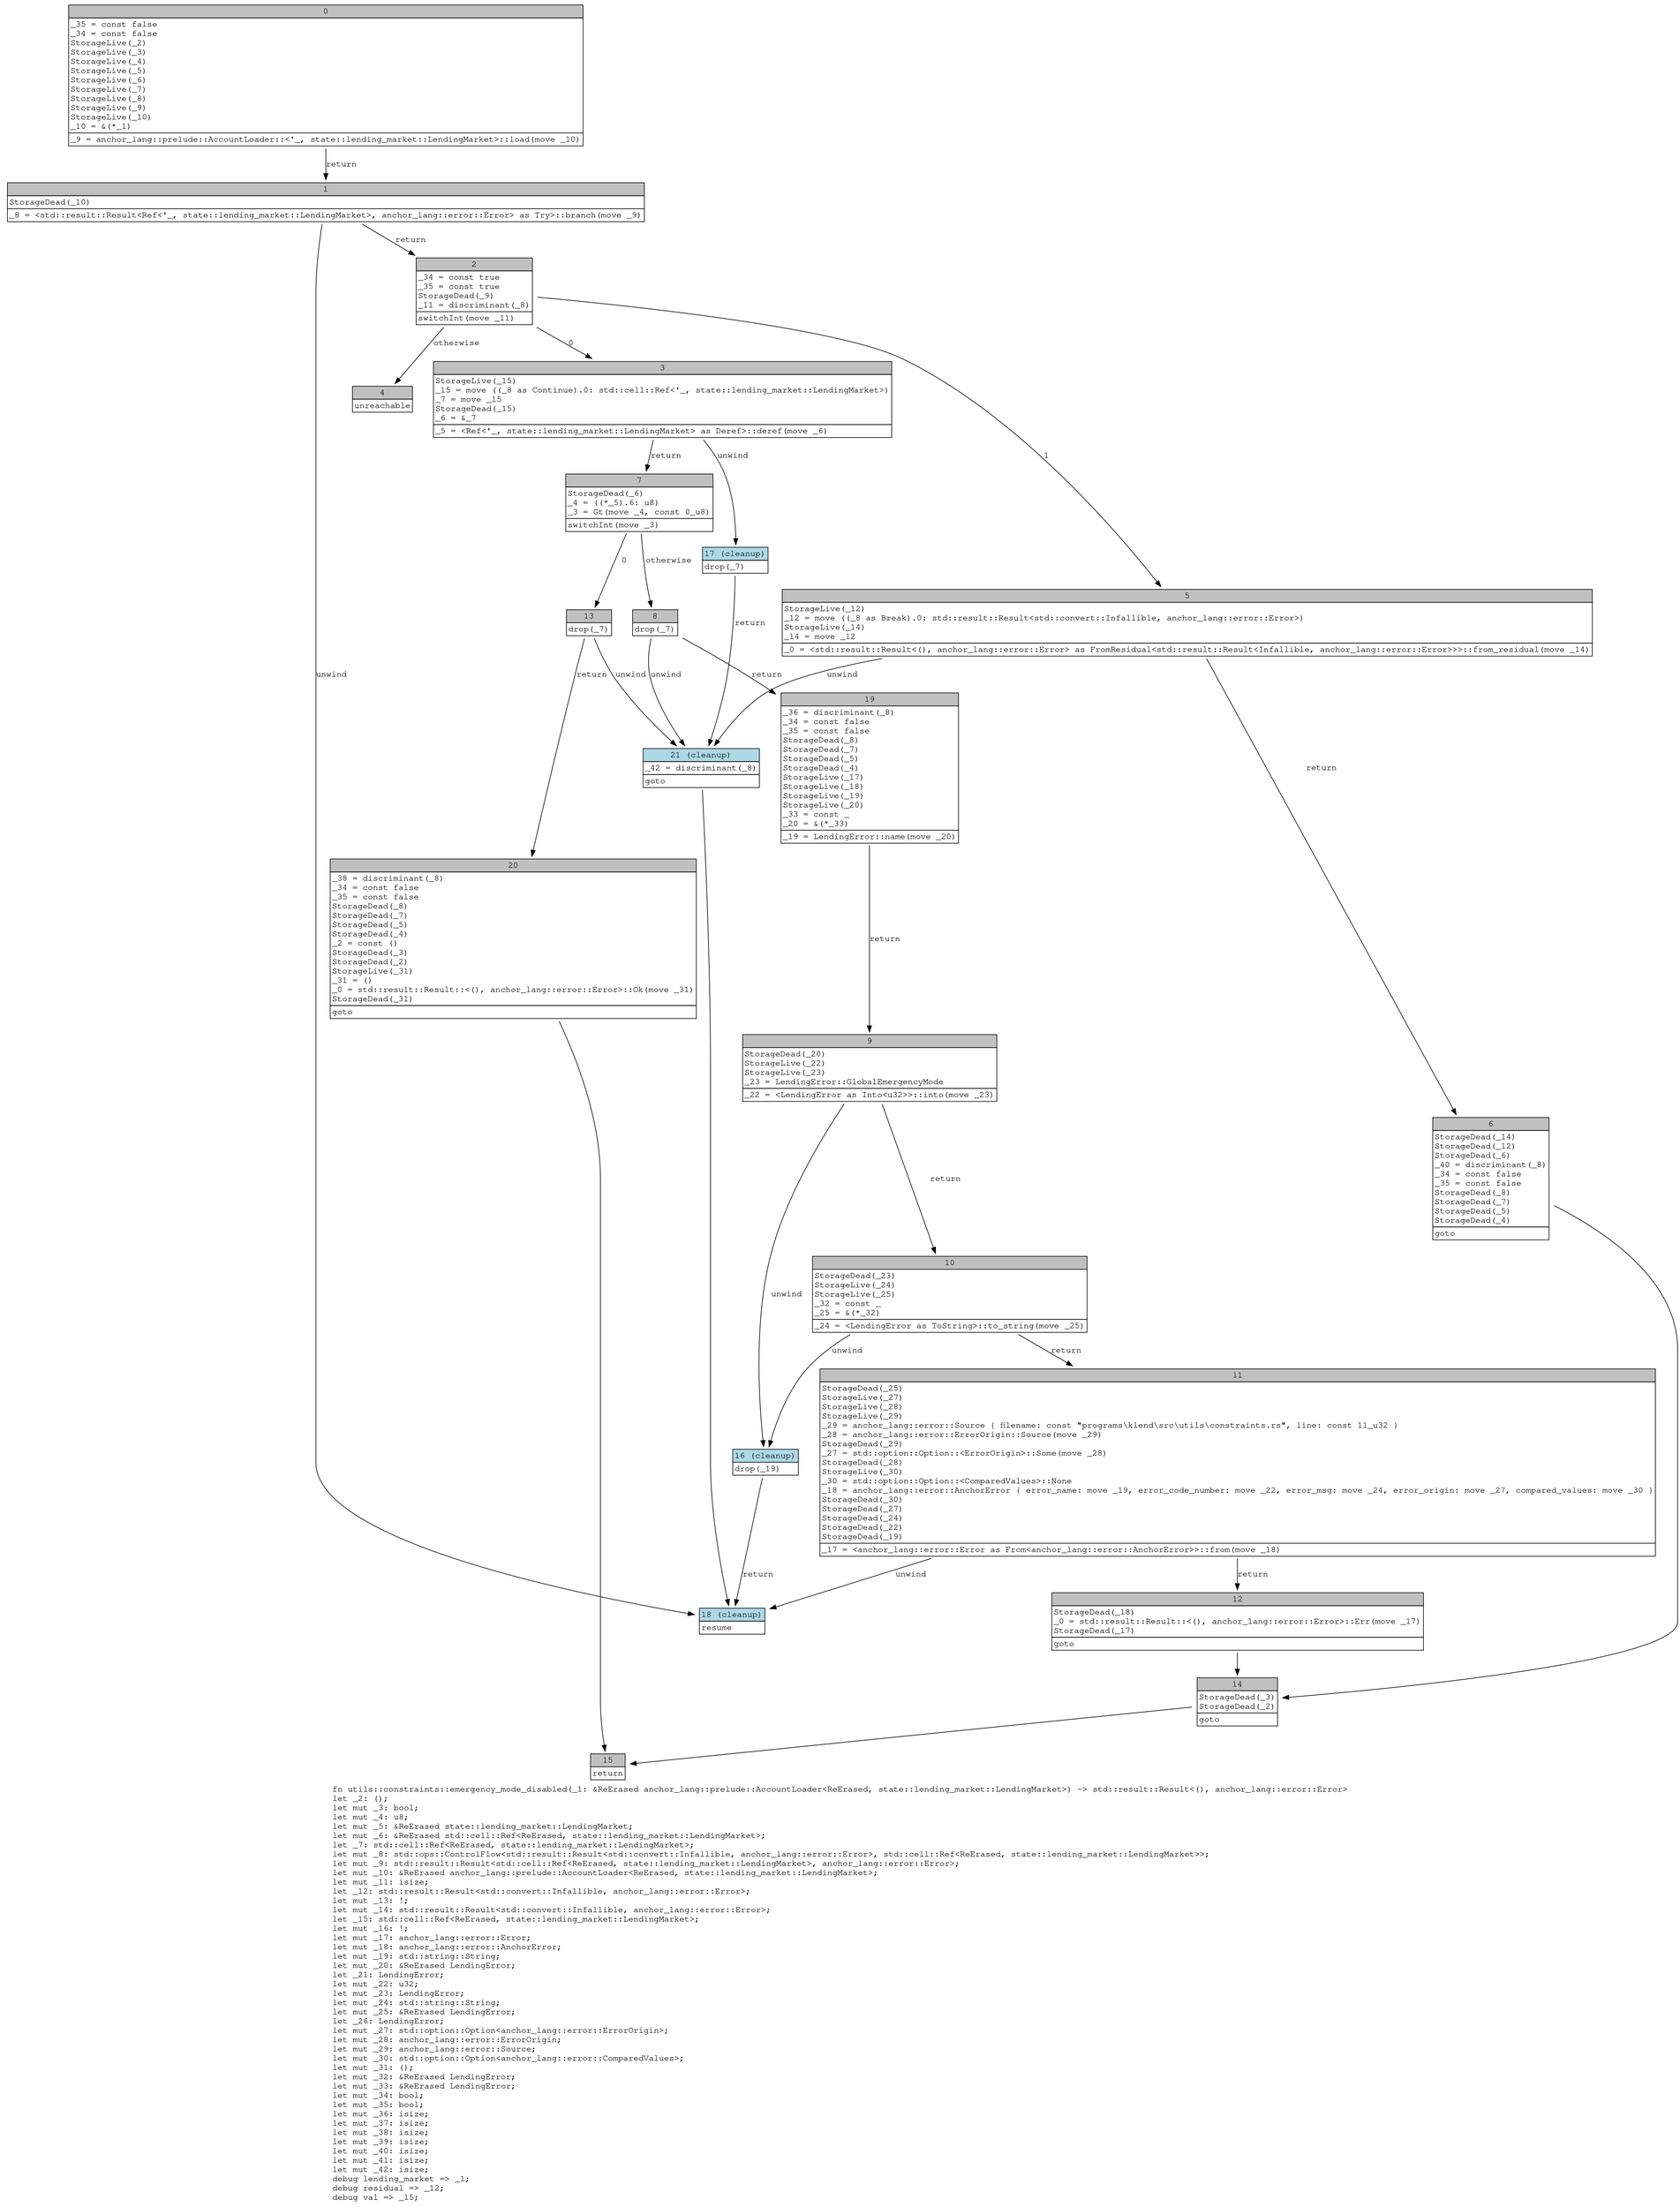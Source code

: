 digraph Mir_0_2234 {
    graph [fontname="Courier, monospace"];
    node [fontname="Courier, monospace"];
    edge [fontname="Courier, monospace"];
    label=<fn utils::constraints::emergency_mode_disabled(_1: &amp;ReErased anchor_lang::prelude::AccountLoader&lt;ReErased, state::lending_market::LendingMarket&gt;) -&gt; std::result::Result&lt;(), anchor_lang::error::Error&gt;<br align="left"/>let _2: ();<br align="left"/>let mut _3: bool;<br align="left"/>let mut _4: u8;<br align="left"/>let mut _5: &amp;ReErased state::lending_market::LendingMarket;<br align="left"/>let mut _6: &amp;ReErased std::cell::Ref&lt;ReErased, state::lending_market::LendingMarket&gt;;<br align="left"/>let _7: std::cell::Ref&lt;ReErased, state::lending_market::LendingMarket&gt;;<br align="left"/>let mut _8: std::ops::ControlFlow&lt;std::result::Result&lt;std::convert::Infallible, anchor_lang::error::Error&gt;, std::cell::Ref&lt;ReErased, state::lending_market::LendingMarket&gt;&gt;;<br align="left"/>let mut _9: std::result::Result&lt;std::cell::Ref&lt;ReErased, state::lending_market::LendingMarket&gt;, anchor_lang::error::Error&gt;;<br align="left"/>let mut _10: &amp;ReErased anchor_lang::prelude::AccountLoader&lt;ReErased, state::lending_market::LendingMarket&gt;;<br align="left"/>let mut _11: isize;<br align="left"/>let _12: std::result::Result&lt;std::convert::Infallible, anchor_lang::error::Error&gt;;<br align="left"/>let mut _13: !;<br align="left"/>let mut _14: std::result::Result&lt;std::convert::Infallible, anchor_lang::error::Error&gt;;<br align="left"/>let _15: std::cell::Ref&lt;ReErased, state::lending_market::LendingMarket&gt;;<br align="left"/>let mut _16: !;<br align="left"/>let mut _17: anchor_lang::error::Error;<br align="left"/>let mut _18: anchor_lang::error::AnchorError;<br align="left"/>let mut _19: std::string::String;<br align="left"/>let mut _20: &amp;ReErased LendingError;<br align="left"/>let _21: LendingError;<br align="left"/>let mut _22: u32;<br align="left"/>let mut _23: LendingError;<br align="left"/>let mut _24: std::string::String;<br align="left"/>let mut _25: &amp;ReErased LendingError;<br align="left"/>let _26: LendingError;<br align="left"/>let mut _27: std::option::Option&lt;anchor_lang::error::ErrorOrigin&gt;;<br align="left"/>let mut _28: anchor_lang::error::ErrorOrigin;<br align="left"/>let mut _29: anchor_lang::error::Source;<br align="left"/>let mut _30: std::option::Option&lt;anchor_lang::error::ComparedValues&gt;;<br align="left"/>let mut _31: ();<br align="left"/>let mut _32: &amp;ReErased LendingError;<br align="left"/>let mut _33: &amp;ReErased LendingError;<br align="left"/>let mut _34: bool;<br align="left"/>let mut _35: bool;<br align="left"/>let mut _36: isize;<br align="left"/>let mut _37: isize;<br align="left"/>let mut _38: isize;<br align="left"/>let mut _39: isize;<br align="left"/>let mut _40: isize;<br align="left"/>let mut _41: isize;<br align="left"/>let mut _42: isize;<br align="left"/>debug lending_market =&gt; _1;<br align="left"/>debug residual =&gt; _12;<br align="left"/>debug val =&gt; _15;<br align="left"/>>;
    bb0__0_2234 [shape="none", label=<<table border="0" cellborder="1" cellspacing="0"><tr><td bgcolor="gray" align="center" colspan="1">0</td></tr><tr><td align="left" balign="left">_35 = const false<br/>_34 = const false<br/>StorageLive(_2)<br/>StorageLive(_3)<br/>StorageLive(_4)<br/>StorageLive(_5)<br/>StorageLive(_6)<br/>StorageLive(_7)<br/>StorageLive(_8)<br/>StorageLive(_9)<br/>StorageLive(_10)<br/>_10 = &amp;(*_1)<br/></td></tr><tr><td align="left">_9 = anchor_lang::prelude::AccountLoader::&lt;'_, state::lending_market::LendingMarket&gt;::load(move _10)</td></tr></table>>];
    bb1__0_2234 [shape="none", label=<<table border="0" cellborder="1" cellspacing="0"><tr><td bgcolor="gray" align="center" colspan="1">1</td></tr><tr><td align="left" balign="left">StorageDead(_10)<br/></td></tr><tr><td align="left">_8 = &lt;std::result::Result&lt;Ref&lt;'_, state::lending_market::LendingMarket&gt;, anchor_lang::error::Error&gt; as Try&gt;::branch(move _9)</td></tr></table>>];
    bb2__0_2234 [shape="none", label=<<table border="0" cellborder="1" cellspacing="0"><tr><td bgcolor="gray" align="center" colspan="1">2</td></tr><tr><td align="left" balign="left">_34 = const true<br/>_35 = const true<br/>StorageDead(_9)<br/>_11 = discriminant(_8)<br/></td></tr><tr><td align="left">switchInt(move _11)</td></tr></table>>];
    bb3__0_2234 [shape="none", label=<<table border="0" cellborder="1" cellspacing="0"><tr><td bgcolor="gray" align="center" colspan="1">3</td></tr><tr><td align="left" balign="left">StorageLive(_15)<br/>_15 = move ((_8 as Continue).0: std::cell::Ref&lt;'_, state::lending_market::LendingMarket&gt;)<br/>_7 = move _15<br/>StorageDead(_15)<br/>_6 = &amp;_7<br/></td></tr><tr><td align="left">_5 = &lt;Ref&lt;'_, state::lending_market::LendingMarket&gt; as Deref&gt;::deref(move _6)</td></tr></table>>];
    bb4__0_2234 [shape="none", label=<<table border="0" cellborder="1" cellspacing="0"><tr><td bgcolor="gray" align="center" colspan="1">4</td></tr><tr><td align="left">unreachable</td></tr></table>>];
    bb5__0_2234 [shape="none", label=<<table border="0" cellborder="1" cellspacing="0"><tr><td bgcolor="gray" align="center" colspan="1">5</td></tr><tr><td align="left" balign="left">StorageLive(_12)<br/>_12 = move ((_8 as Break).0: std::result::Result&lt;std::convert::Infallible, anchor_lang::error::Error&gt;)<br/>StorageLive(_14)<br/>_14 = move _12<br/></td></tr><tr><td align="left">_0 = &lt;std::result::Result&lt;(), anchor_lang::error::Error&gt; as FromResidual&lt;std::result::Result&lt;Infallible, anchor_lang::error::Error&gt;&gt;&gt;::from_residual(move _14)</td></tr></table>>];
    bb6__0_2234 [shape="none", label=<<table border="0" cellborder="1" cellspacing="0"><tr><td bgcolor="gray" align="center" colspan="1">6</td></tr><tr><td align="left" balign="left">StorageDead(_14)<br/>StorageDead(_12)<br/>StorageDead(_6)<br/>_40 = discriminant(_8)<br/>_34 = const false<br/>_35 = const false<br/>StorageDead(_8)<br/>StorageDead(_7)<br/>StorageDead(_5)<br/>StorageDead(_4)<br/></td></tr><tr><td align="left">goto</td></tr></table>>];
    bb7__0_2234 [shape="none", label=<<table border="0" cellborder="1" cellspacing="0"><tr><td bgcolor="gray" align="center" colspan="1">7</td></tr><tr><td align="left" balign="left">StorageDead(_6)<br/>_4 = ((*_5).6: u8)<br/>_3 = Gt(move _4, const 0_u8)<br/></td></tr><tr><td align="left">switchInt(move _3)</td></tr></table>>];
    bb8__0_2234 [shape="none", label=<<table border="0" cellborder="1" cellspacing="0"><tr><td bgcolor="gray" align="center" colspan="1">8</td></tr><tr><td align="left">drop(_7)</td></tr></table>>];
    bb9__0_2234 [shape="none", label=<<table border="0" cellborder="1" cellspacing="0"><tr><td bgcolor="gray" align="center" colspan="1">9</td></tr><tr><td align="left" balign="left">StorageDead(_20)<br/>StorageLive(_22)<br/>StorageLive(_23)<br/>_23 = LendingError::GlobalEmergencyMode<br/></td></tr><tr><td align="left">_22 = &lt;LendingError as Into&lt;u32&gt;&gt;::into(move _23)</td></tr></table>>];
    bb10__0_2234 [shape="none", label=<<table border="0" cellborder="1" cellspacing="0"><tr><td bgcolor="gray" align="center" colspan="1">10</td></tr><tr><td align="left" balign="left">StorageDead(_23)<br/>StorageLive(_24)<br/>StorageLive(_25)<br/>_32 = const _<br/>_25 = &amp;(*_32)<br/></td></tr><tr><td align="left">_24 = &lt;LendingError as ToString&gt;::to_string(move _25)</td></tr></table>>];
    bb11__0_2234 [shape="none", label=<<table border="0" cellborder="1" cellspacing="0"><tr><td bgcolor="gray" align="center" colspan="1">11</td></tr><tr><td align="left" balign="left">StorageDead(_25)<br/>StorageLive(_27)<br/>StorageLive(_28)<br/>StorageLive(_29)<br/>_29 = anchor_lang::error::Source { filename: const &quot;programs\\klend\\src\\utils\\constraints.rs&quot;, line: const 11_u32 }<br/>_28 = anchor_lang::error::ErrorOrigin::Source(move _29)<br/>StorageDead(_29)<br/>_27 = std::option::Option::&lt;ErrorOrigin&gt;::Some(move _28)<br/>StorageDead(_28)<br/>StorageLive(_30)<br/>_30 = std::option::Option::&lt;ComparedValues&gt;::None<br/>_18 = anchor_lang::error::AnchorError { error_name: move _19, error_code_number: move _22, error_msg: move _24, error_origin: move _27, compared_values: move _30 }<br/>StorageDead(_30)<br/>StorageDead(_27)<br/>StorageDead(_24)<br/>StorageDead(_22)<br/>StorageDead(_19)<br/></td></tr><tr><td align="left">_17 = &lt;anchor_lang::error::Error as From&lt;anchor_lang::error::AnchorError&gt;&gt;::from(move _18)</td></tr></table>>];
    bb12__0_2234 [shape="none", label=<<table border="0" cellborder="1" cellspacing="0"><tr><td bgcolor="gray" align="center" colspan="1">12</td></tr><tr><td align="left" balign="left">StorageDead(_18)<br/>_0 = std::result::Result::&lt;(), anchor_lang::error::Error&gt;::Err(move _17)<br/>StorageDead(_17)<br/></td></tr><tr><td align="left">goto</td></tr></table>>];
    bb13__0_2234 [shape="none", label=<<table border="0" cellborder="1" cellspacing="0"><tr><td bgcolor="gray" align="center" colspan="1">13</td></tr><tr><td align="left">drop(_7)</td></tr></table>>];
    bb14__0_2234 [shape="none", label=<<table border="0" cellborder="1" cellspacing="0"><tr><td bgcolor="gray" align="center" colspan="1">14</td></tr><tr><td align="left" balign="left">StorageDead(_3)<br/>StorageDead(_2)<br/></td></tr><tr><td align="left">goto</td></tr></table>>];
    bb15__0_2234 [shape="none", label=<<table border="0" cellborder="1" cellspacing="0"><tr><td bgcolor="gray" align="center" colspan="1">15</td></tr><tr><td align="left">return</td></tr></table>>];
    bb16__0_2234 [shape="none", label=<<table border="0" cellborder="1" cellspacing="0"><tr><td bgcolor="lightblue" align="center" colspan="1">16 (cleanup)</td></tr><tr><td align="left">drop(_19)</td></tr></table>>];
    bb17__0_2234 [shape="none", label=<<table border="0" cellborder="1" cellspacing="0"><tr><td bgcolor="lightblue" align="center" colspan="1">17 (cleanup)</td></tr><tr><td align="left">drop(_7)</td></tr></table>>];
    bb18__0_2234 [shape="none", label=<<table border="0" cellborder="1" cellspacing="0"><tr><td bgcolor="lightblue" align="center" colspan="1">18 (cleanup)</td></tr><tr><td align="left">resume</td></tr></table>>];
    bb19__0_2234 [shape="none", label=<<table border="0" cellborder="1" cellspacing="0"><tr><td bgcolor="gray" align="center" colspan="1">19</td></tr><tr><td align="left" balign="left">_36 = discriminant(_8)<br/>_34 = const false<br/>_35 = const false<br/>StorageDead(_8)<br/>StorageDead(_7)<br/>StorageDead(_5)<br/>StorageDead(_4)<br/>StorageLive(_17)<br/>StorageLive(_18)<br/>StorageLive(_19)<br/>StorageLive(_20)<br/>_33 = const _<br/>_20 = &amp;(*_33)<br/></td></tr><tr><td align="left">_19 = LendingError::name(move _20)</td></tr></table>>];
    bb20__0_2234 [shape="none", label=<<table border="0" cellborder="1" cellspacing="0"><tr><td bgcolor="gray" align="center" colspan="1">20</td></tr><tr><td align="left" balign="left">_38 = discriminant(_8)<br/>_34 = const false<br/>_35 = const false<br/>StorageDead(_8)<br/>StorageDead(_7)<br/>StorageDead(_5)<br/>StorageDead(_4)<br/>_2 = const ()<br/>StorageDead(_3)<br/>StorageDead(_2)<br/>StorageLive(_31)<br/>_31 = ()<br/>_0 = std::result::Result::&lt;(), anchor_lang::error::Error&gt;::Ok(move _31)<br/>StorageDead(_31)<br/></td></tr><tr><td align="left">goto</td></tr></table>>];
    bb21__0_2234 [shape="none", label=<<table border="0" cellborder="1" cellspacing="0"><tr><td bgcolor="lightblue" align="center" colspan="1">21 (cleanup)</td></tr><tr><td align="left" balign="left">_42 = discriminant(_8)<br/></td></tr><tr><td align="left">goto</td></tr></table>>];
    bb0__0_2234 -> bb1__0_2234 [label="return"];
    bb1__0_2234 -> bb2__0_2234 [label="return"];
    bb1__0_2234 -> bb18__0_2234 [label="unwind"];
    bb2__0_2234 -> bb3__0_2234 [label="0"];
    bb2__0_2234 -> bb5__0_2234 [label="1"];
    bb2__0_2234 -> bb4__0_2234 [label="otherwise"];
    bb3__0_2234 -> bb7__0_2234 [label="return"];
    bb3__0_2234 -> bb17__0_2234 [label="unwind"];
    bb5__0_2234 -> bb6__0_2234 [label="return"];
    bb5__0_2234 -> bb21__0_2234 [label="unwind"];
    bb6__0_2234 -> bb14__0_2234 [label=""];
    bb7__0_2234 -> bb13__0_2234 [label="0"];
    bb7__0_2234 -> bb8__0_2234 [label="otherwise"];
    bb8__0_2234 -> bb19__0_2234 [label="return"];
    bb8__0_2234 -> bb21__0_2234 [label="unwind"];
    bb9__0_2234 -> bb10__0_2234 [label="return"];
    bb9__0_2234 -> bb16__0_2234 [label="unwind"];
    bb10__0_2234 -> bb11__0_2234 [label="return"];
    bb10__0_2234 -> bb16__0_2234 [label="unwind"];
    bb11__0_2234 -> bb12__0_2234 [label="return"];
    bb11__0_2234 -> bb18__0_2234 [label="unwind"];
    bb12__0_2234 -> bb14__0_2234 [label=""];
    bb13__0_2234 -> bb20__0_2234 [label="return"];
    bb13__0_2234 -> bb21__0_2234 [label="unwind"];
    bb14__0_2234 -> bb15__0_2234 [label=""];
    bb16__0_2234 -> bb18__0_2234 [label="return"];
    bb17__0_2234 -> bb21__0_2234 [label="return"];
    bb19__0_2234 -> bb9__0_2234 [label="return"];
    bb20__0_2234 -> bb15__0_2234 [label=""];
    bb21__0_2234 -> bb18__0_2234 [label=""];
}
